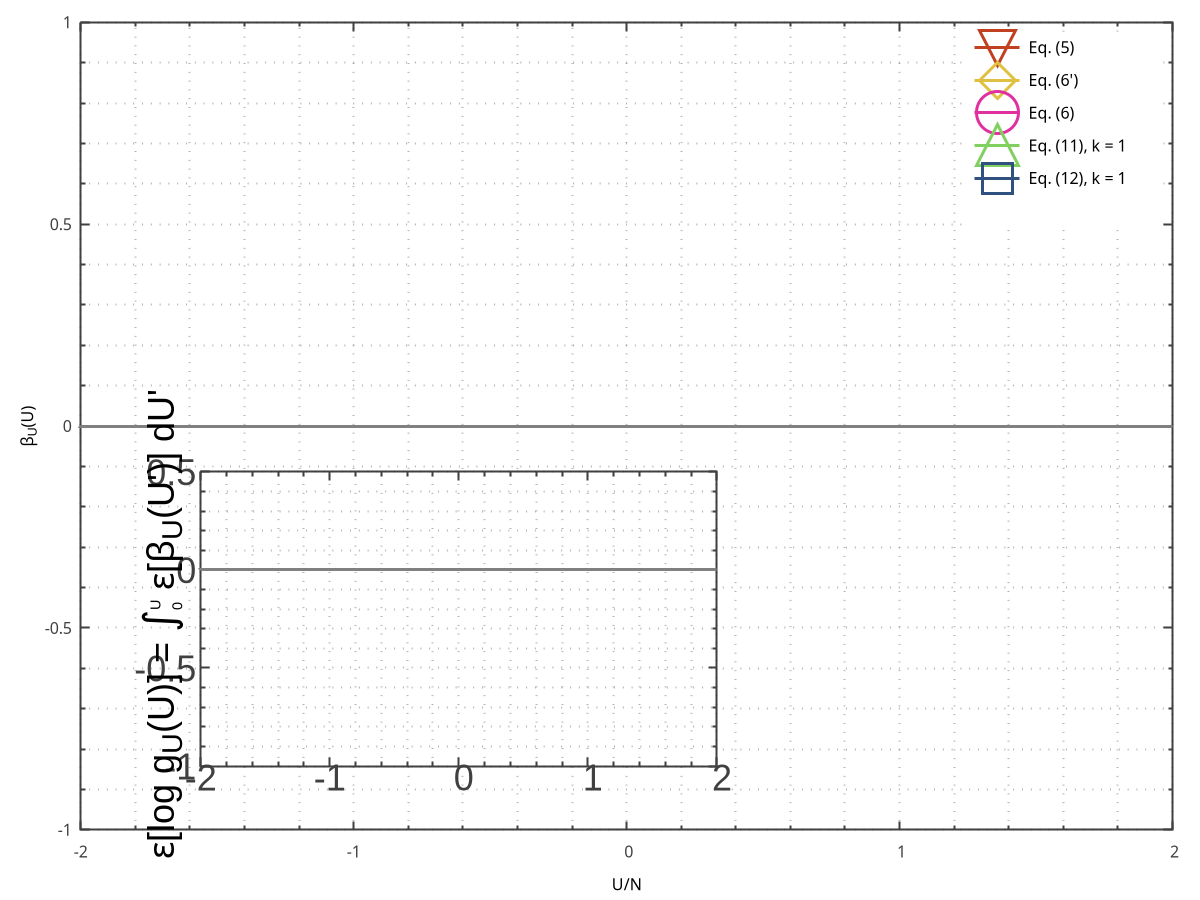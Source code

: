 #!/usr/bin/env gnuplot
unset multiplot
reset
set terminal pngcairo enhanced background rgb "#ffffff" font 'Arial, 37' linewidth 2 round size 2048, 1536
set output "isent.png"
set multiplot


# system size
N=1024
N16=256

set size 1.0, 1.0
set origin 0.0, 0.0

# Line style for axes
set style line 80 lt rgb "#404040" lw 2
set border 15 back linestyle 80  # Remove border on top and right.

# Line style for grid
set style line 81 lt 0 lw 2 # dotted
set style line 81 lt rgb "#a0a0a0" # light gray
set grid mxtics xtics mytics ytics back linestyle 81

set tics

set style line 1 lt rgb "#c04020" lw 3 pt 10  ps 6  # dark red
set style line 2 lt rgb "#e0c040" lw 3 pt 12  ps 6  # yellow to orange
set style line 3 lt rgb "#e030a0" lw 3 pt 6   ps 7  # bright magenta
set style line 4 lt rgb "#80d060" lw 3 pt 8   ps 7  # dark green
set style line 5 lt rgb "#305080" lw 3 pt 4   ps 5  # navy blue
set style line 6 lt rgb "#30e0e0" lw 3 pt 14  ps 5  # cyan

set style line 9 lt rgb "#000000" lw 2 pt 1   ps 4  # black line
set style line 8 lt rgb "#808080" lw 3 pt 1   ps 4  # gray line


set mxtics 5
set xtics 1.0 offset 0, 0.0
set xlabel "U/N" offset 0, 0.0

set mytics 5
set ytics 0.5  offset 0, 0.0
set ylabel "{/Symbol b}_U(U)" offset 1.0, 0

set key right top Left reverse spacing 1.5

plot [-2:2][-1:1] 0 w l ls 8 not, \
  "profis32.dat" u ($1/N):10 w l ls 9 t "Reference", \
  ""             u ($1/N):3  w l ls 1 not, \
  ""             u ($1/N):3  every 32 w p ls 1 not, \
  -10                        w lp ls 1 t "Eq. (5)", \
  ""             u ($1/N):4  w l ls 2 not, \
  ""             u ($1/N):4  every 32 w p ls 2 not, \
  -10                        w lp ls 2 t "Eq. (6')", \
  ""             u ($1/N):5  w l ls 3 not, \
  ""             u ($1/N):5  every 32 w p ls 3 not, \
  -10                        w lp ls 3 t "Eq. (6)", \
  ""             u ($1/N):7  w l ls 4 not, \
  ""             u ($1/N):7  every 32 w p ls 4 not, \
  -10                        w lp ls 4 t "Eq. (11), k = 1", \
  ""             u ($1/N):9  w l ls 5 not, \
  ""             u ($1/N):9  every 32 w p ls 5 not, \
  -10                        w lp ls 5 t "Eq. (12), k = 1"

#  "profis16.dat" u ($1/N16):5  w l ls 6 not, \
#  ""             u ($1/N16):5  every 32 w p ls 6 not, \
#  -10                        w lp ls 6 t "Eq. (6), 16x16"

insetx0 = 0.1
insety0 = 0.1
insetw = 0.52
inseth = 0.40

set size insetw, inseth
set origin insetx0, insety0

# erase the background 
set object 1 rectangle from graph 0,0 to graph 1,1 behind fc rgb "#ffffff"
#set object 1 rectangle from screen insetx0,insety0 to screen insetx0+insetw,insety0+inseth behind fc rgb "#ffffff"

insetfont="Arial,27"
set mxtics 5
set xtics 1.0 offset 0, 0.5 font insetfont
unset xlabel 
# set xlabel "U/N" offset 0, 1.5 font insetfont

set mytics 5
set ytics 0.5  offset 0.5, 0.0  font insetfont
set ylabel "{/=27 {/Symbol e}[log g_U(U)] = {/Symbol=32 \362}@_{/*0.5 0}^{/*.5 U} {/Symbol e}[{/Symbol b}_U(U')] dU' }" offset 2.5, 0 font insetfont
unset key

plot [-2:2][-1:0.5] 0 w l ls 8 not, \
  "profis32.dat" u ($1/N):11  w l ls 3 not, \
  ""             u ($1/N):11  every 32 w p ls 3 ps 4 not, \
  -10                         w lp ls 3 not, \
  ""             u ($1/N):13  w l ls 4 not, \
  ""             u ($1/N):13  every 32 w p ls 4 ps 4 not, \
  -10                         w lp ls 4 not, \
  ""             u ($1/N):15  w l ls 5 not, \
  ""             u ($1/N):15  every 32 w p ls 5 ps 4 not, \
  -10                         w lp ls 5 not
  
  
#  "profis16.dat" u ($1/N16):11  w l ls 6 not, \
#  ""             u ($1/N16):11  every 32 w p ls 6 not, \
#  -10                         w lp ls 6 not

unset multiplot
unset output
set terminal wxt
reset
